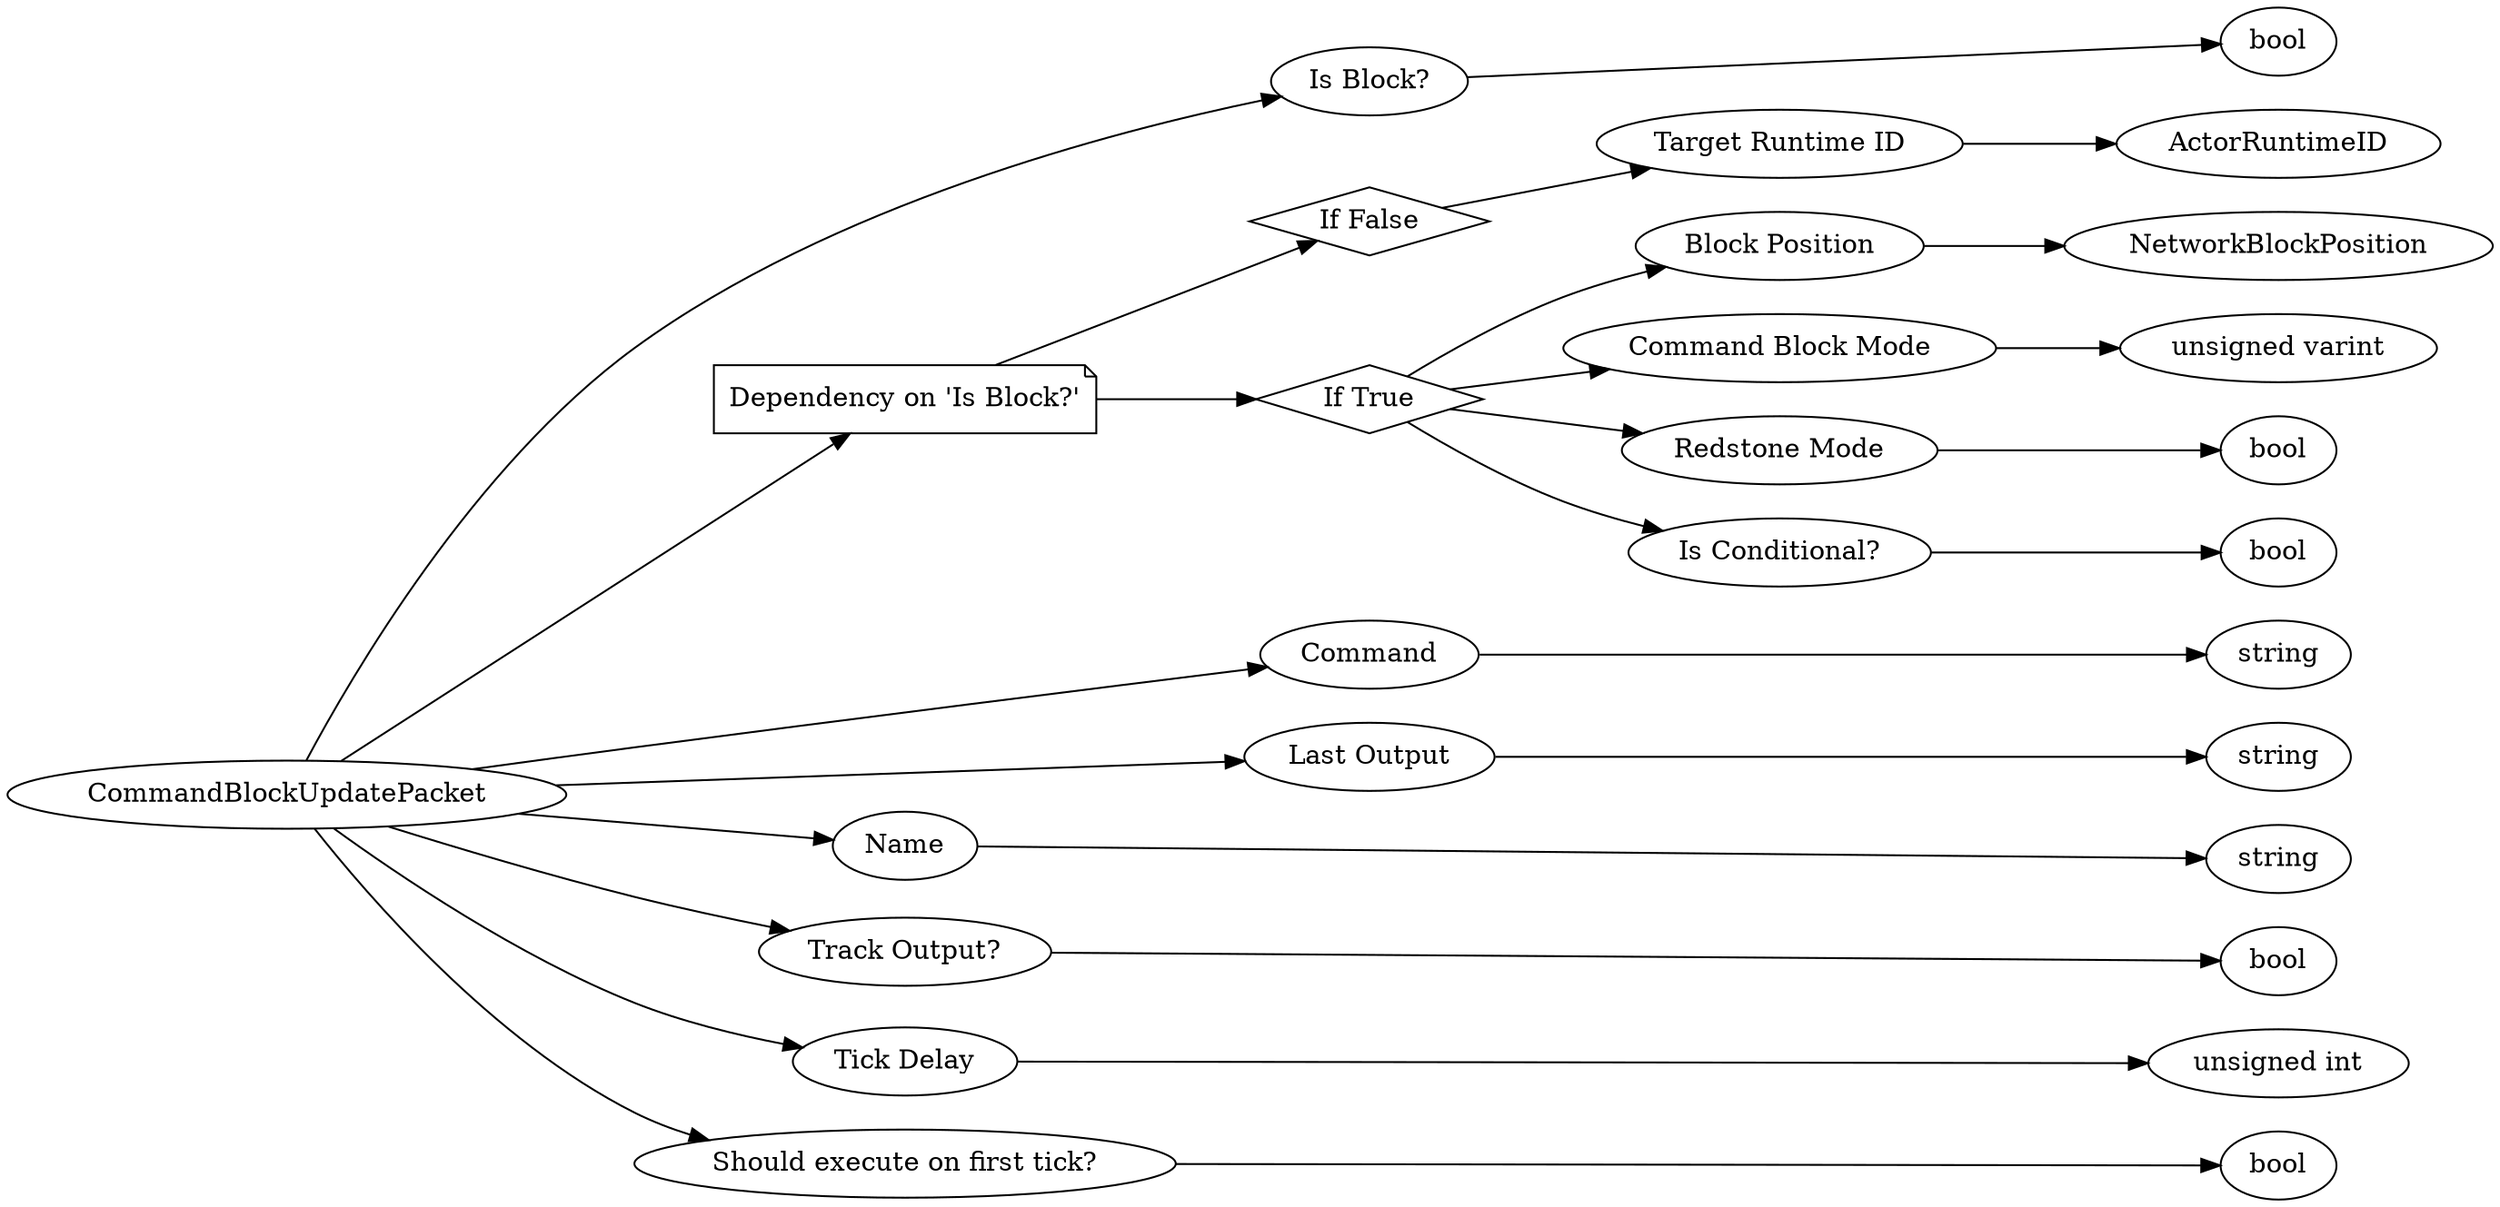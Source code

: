digraph "CommandBlockUpdatePacket" {
rankdir = LR
0
0 -> 1
1 -> 2
0 -> 3
3 -> 4
4 -> 5
5 -> 6
3 -> 7
7 -> 8
8 -> 9
7 -> 10
10 -> 11
7 -> 12
12 -> 13
7 -> 14
14 -> 15
0 -> 16
16 -> 17
0 -> 18
18 -> 19
0 -> 20
20 -> 21
0 -> 22
22 -> 23
0 -> 24
24 -> 25
0 -> 26
26 -> 27

0 [label="CommandBlockUpdatePacket",comment="name: \"CommandBlockUpdatePacket\", typeName: \"\", id: 0, branchId: 78, recurseId: -1, attributes: 0, notes: \"\""];
1 [label="Is Block?",comment="name: \"Is Block?\", typeName: \"\", id: 1, branchId: 0, recurseId: -1, attributes: 0, notes: \"\""];
2 [label="bool",comment="name: \"bool\", typeName: \"\", id: 2, branchId: 0, recurseId: -1, attributes: 512, notes: \"\""];
3 [label="Dependency on 'Is Block?'",shape=note,comment="name: \"Dependency on 'Is Block?'\", typeName: \"\", id: 3, branchId: 0, recurseId: -1, attributes: 2, notes: \"\""];
4 [label="If False",shape=diamond,comment="name: \"If False\", typeName: \"\", id: 4, branchId: 0, recurseId: -1, attributes: 4, notes: \"\""];
5 [label="Target Runtime ID",comment="name: \"Target Runtime ID\", typeName: \"ActorRuntimeID\", id: 5, branchId: 0, recurseId: -1, attributes: 256, notes: \"\""];
6 [label="ActorRuntimeID",comment="name: \"ActorRuntimeID\", typeName: \"\", id: 6, branchId: 0, recurseId: -1, attributes: 512, notes: \"\""];
7 [label="If True",shape=diamond,comment="name: \"If True\", typeName: \"\", id: 7, branchId: 1, recurseId: -1, attributes: 4, notes: \"\""];
8 [label="Block Position",comment="name: \"Block Position\", typeName: \"NetworkBlockPosition\", id: 8, branchId: 0, recurseId: -1, attributes: 256, notes: \"\""];
9 [label="NetworkBlockPosition",comment="name: \"NetworkBlockPosition\", typeName: \"\", id: 9, branchId: 0, recurseId: -1, attributes: 512, notes: \"\""];
10 [label="Command Block Mode",comment="name: \"Command Block Mode\", typeName: \"\", id: 10, branchId: 0, recurseId: -1, attributes: 0, notes: \"\""];
11 [label="unsigned varint",comment="name: \"unsigned varint\", typeName: \"\", id: 11, branchId: 0, recurseId: -1, attributes: 512, notes: \"\""];
12 [label="Redstone Mode",comment="name: \"Redstone Mode\", typeName: \"\", id: 12, branchId: 0, recurseId: -1, attributes: 0, notes: \"\""];
13 [label="bool",comment="name: \"bool\", typeName: \"\", id: 13, branchId: 0, recurseId: -1, attributes: 512, notes: \"\""];
14 [label="Is Conditional?",comment="name: \"Is Conditional?\", typeName: \"\", id: 14, branchId: 0, recurseId: -1, attributes: 0, notes: \"\""];
15 [label="bool",comment="name: \"bool\", typeName: \"\", id: 15, branchId: 0, recurseId: -1, attributes: 512, notes: \"\""];
16 [label="Command",comment="name: \"Command\", typeName: \"\", id: 16, branchId: 0, recurseId: -1, attributes: 0, notes: \"\""];
17 [label="string",comment="name: \"string\", typeName: \"\", id: 17, branchId: 0, recurseId: -1, attributes: 512, notes: \"\""];
18 [label="Last Output",comment="name: \"Last Output\", typeName: \"\", id: 18, branchId: 0, recurseId: -1, attributes: 0, notes: \"\""];
19 [label="string",comment="name: \"string\", typeName: \"\", id: 19, branchId: 0, recurseId: -1, attributes: 512, notes: \"\""];
20 [label="Name",comment="name: \"Name\", typeName: \"\", id: 20, branchId: 0, recurseId: -1, attributes: 0, notes: \"\""];
21 [label="string",comment="name: \"string\", typeName: \"\", id: 21, branchId: 0, recurseId: -1, attributes: 512, notes: \"\""];
22 [label="Track Output?",comment="name: \"Track Output?\", typeName: \"\", id: 22, branchId: 0, recurseId: -1, attributes: 0, notes: \"\""];
23 [label="bool",comment="name: \"bool\", typeName: \"\", id: 23, branchId: 0, recurseId: -1, attributes: 512, notes: \"\""];
24 [label="Tick Delay",comment="name: \"Tick Delay\", typeName: \"\", id: 24, branchId: 0, recurseId: -1, attributes: 0, notes: \"\""];
25 [label="unsigned int",comment="name: \"unsigned int\", typeName: \"\", id: 25, branchId: 0, recurseId: -1, attributes: 512, notes: \"\""];
26 [label="Should execute on first tick?",comment="name: \"Should execute on first tick?\", typeName: \"\", id: 26, branchId: 0, recurseId: -1, attributes: 0, notes: \"If a delay is set on a repeating command block, should the command execute on first tick, or on first delay?\""];
27 [label="bool",comment="name: \"bool\", typeName: \"\", id: 27, branchId: 0, recurseId: -1, attributes: 512, notes: \"\""];
{ rank = max;2;6;9;11;13;15;17;19;21;23;25;27}

}

